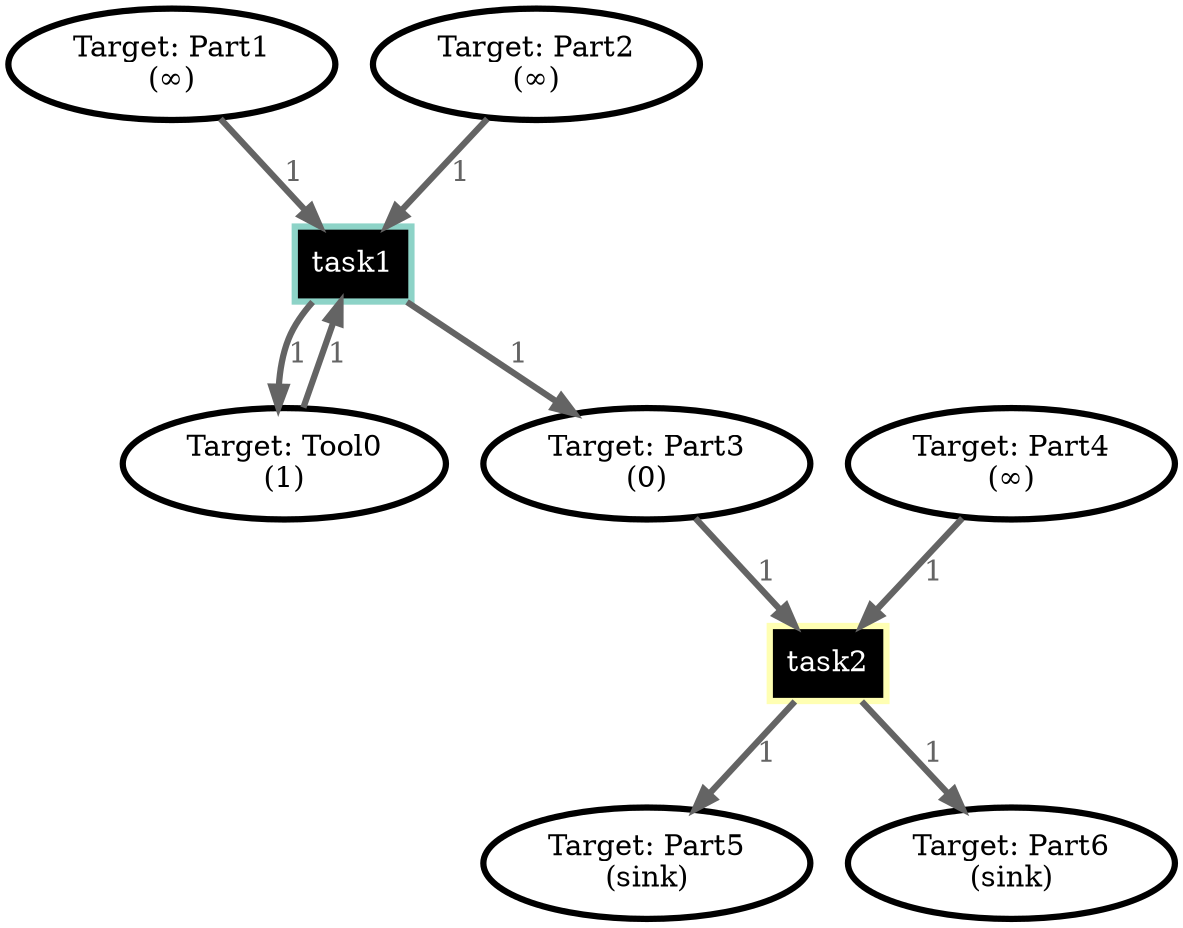 digraph Job_1 {
bgcolor="transparent"
// Place Target: Part5
	254121561363505507579534080344849193406 [label="Target: Part5\n(sink)",tooltip="Target:Part5",style=filled,fillcolor="#FFFFFF",color="#000000",penwidth=3];
// Place Target: Part3
	315691685605973854689180236790451034163 [label="Target: Part3\n(0)",tooltip="Target:Part3",style=filled,fillcolor="#FFFFFF",color="#000000",penwidth=3];
// Place Target: Part6
	79260558493765799762065059066793344126 [label="Target: Part6\n(sink)",tooltip="Target:Part6",style=filled,fillcolor="#FFFFFF",color="#000000",penwidth=3];
// Place Target: Tool0
	96045772910659482129030334219934172723 [label="Target: Tool0\n(1)",tooltip="Target:Tool0",style=filled,fillcolor="#FFFFFF",color="#000000",penwidth=3];
// Place Target: Part4
	237469731115177439631609116638330935203 [label="Target: Part4\n(∞)",tooltip="Target:Part4",style=filled,fillcolor="#FFFFFF",color="#000000",penwidth=3];
// Place Target: Part1
	289974723802224764308514001960452805233 [label="Target: Part1\n(∞)",tooltip="Target:Part1",style=filled,fillcolor="#FFFFFF",color="#000000",penwidth=3];
// Place Target: Part2
	144388234892471828246695503312522862836 [label="Target: Part2\n(∞)",tooltip="Target:Part2",style=filled,fillcolor="#FFFFFF",color="#000000",penwidth=3];
// Transition task1
	97139159726315801358773349195481537954 [label="task1",tooltip="Task:task1",shape=box,style=filled,fillcolor="#000000",fontcolor="#FFFFFF",color="#8DD3C7",penwidth=3];
// Transition task2
	339759114139335131940551307251964456825 [label="task2",tooltip="Task:task2",shape=box,style=filled,fillcolor="#000000",fontcolor="#FFFFFF",color="#FFFFB3",penwidth=3];
	289974723802224764308514001960452805233 -> 97139159726315801358773349195481537954 [label="1",color="#646464",fontcolor="#646464",penwidth=3];
	96045772910659482129030334219934172723 -> 97139159726315801358773349195481537954 [label="1",color="#646464",fontcolor="#646464",penwidth=3];
	144388234892471828246695503312522862836 -> 97139159726315801358773349195481537954 [label="1",color="#646464",fontcolor="#646464",penwidth=3];
	97139159726315801358773349195481537954 -> 315691685605973854689180236790451034163 [label="1",color="#646464",fontcolor="#646464",penwidth=3];
	97139159726315801358773349195481537954 -> 96045772910659482129030334219934172723 [label="1",color="#646464",fontcolor="#646464",penwidth=3];
	237469731115177439631609116638330935203 -> 339759114139335131940551307251964456825 [label="1",color="#646464",fontcolor="#646464",penwidth=3];
	315691685605973854689180236790451034163 -> 339759114139335131940551307251964456825 [label="1",color="#646464",fontcolor="#646464",penwidth=3];
	339759114139335131940551307251964456825 -> 254121561363505507579534080344849193406 [label="1",color="#646464",fontcolor="#646464",penwidth=3];
	339759114139335131940551307251964456825 -> 79260558493765799762065059066793344126 [label="1",color="#646464",fontcolor="#646464",penwidth=3];
overlap=false
}